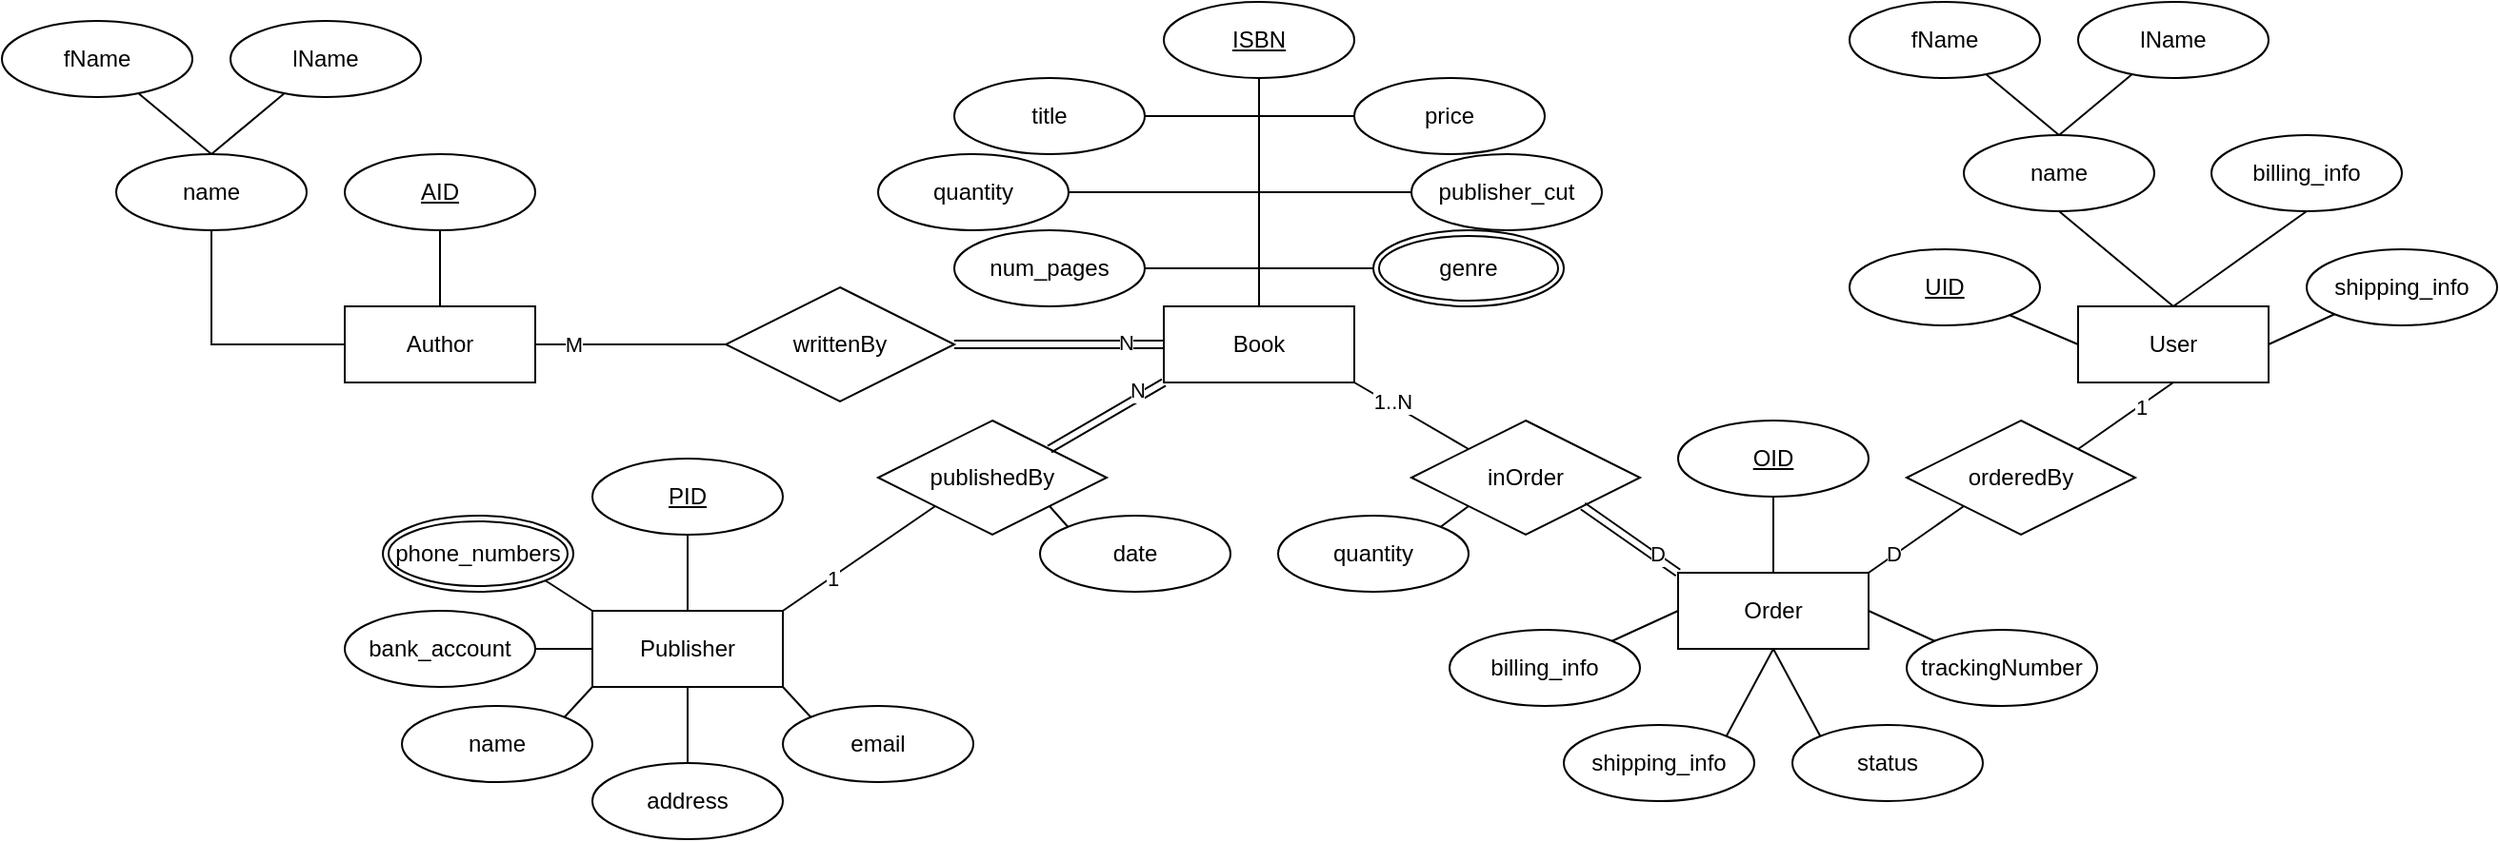 <mxfile version="20.6.0" type="github">
  <diagram id="R2lEEEUBdFMjLlhIrx00" name="Page-1">
    <mxGraphModel dx="2400" dy="866" grid="1" gridSize="10" guides="1" tooltips="1" connect="1" arrows="1" fold="1" page="1" pageScale="1" pageWidth="850" pageHeight="1100" math="0" shadow="0" extFonts="Permanent Marker^https://fonts.googleapis.com/css?family=Permanent+Marker">
      <root>
        <mxCell id="0" />
        <mxCell id="1" parent="0" />
        <mxCell id="OYz0_W6bgjCQPBCLh5iZ-115" style="edgeStyle=orthogonalEdgeStyle;rounded=0;orthogonalLoop=1;jettySize=auto;html=1;entryX=1;entryY=0.5;entryDx=0;entryDy=0;exitX=0;exitY=0.5;exitDx=0;exitDy=0;" parent="1" target="OYz0_W6bgjCQPBCLh5iZ-53" edge="1">
          <mxGeometry relative="1" as="geometry">
            <mxPoint y="235" as="sourcePoint" />
          </mxGeometry>
        </mxCell>
        <mxCell id="eZlCx2MeWJ_BJ4Fvh4Lm-1" value="Book" style="whiteSpace=wrap;html=1;align=center;" parent="1" vertex="1">
          <mxGeometry x="370" y="680" width="100" height="40" as="geometry" />
        </mxCell>
        <mxCell id="eZlCx2MeWJ_BJ4Fvh4Lm-9" style="edgeStyle=orthogonalEdgeStyle;rounded=0;orthogonalLoop=1;jettySize=auto;html=1;entryX=0.5;entryY=0;entryDx=0;entryDy=0;endArrow=none;endFill=0;" parent="1" source="eZlCx2MeWJ_BJ4Fvh4Lm-8" target="eZlCx2MeWJ_BJ4Fvh4Lm-1" edge="1">
          <mxGeometry relative="1" as="geometry" />
        </mxCell>
        <mxCell id="eZlCx2MeWJ_BJ4Fvh4Lm-8" value="ISBN" style="ellipse;whiteSpace=wrap;html=1;align=center;fontStyle=4;" parent="1" vertex="1">
          <mxGeometry x="370" y="520" width="100" height="40" as="geometry" />
        </mxCell>
        <mxCell id="eZlCx2MeWJ_BJ4Fvh4Lm-15" style="edgeStyle=orthogonalEdgeStyle;rounded=0;orthogonalLoop=1;jettySize=auto;html=1;entryX=0.5;entryY=0;entryDx=0;entryDy=0;endArrow=none;endFill=0;" parent="1" source="eZlCx2MeWJ_BJ4Fvh4Lm-14" target="eZlCx2MeWJ_BJ4Fvh4Lm-1" edge="1">
          <mxGeometry relative="1" as="geometry" />
        </mxCell>
        <mxCell id="eZlCx2MeWJ_BJ4Fvh4Lm-14" value="title" style="ellipse;whiteSpace=wrap;html=1;align=center;" parent="1" vertex="1">
          <mxGeometry x="260" y="560" width="100" height="40" as="geometry" />
        </mxCell>
        <mxCell id="eZlCx2MeWJ_BJ4Fvh4Lm-22" style="edgeStyle=orthogonalEdgeStyle;rounded=0;orthogonalLoop=1;jettySize=auto;html=1;entryX=0.5;entryY=0;entryDx=0;entryDy=0;endArrow=none;endFill=0;" parent="1" source="eZlCx2MeWJ_BJ4Fvh4Lm-16" target="eZlCx2MeWJ_BJ4Fvh4Lm-1" edge="1">
          <mxGeometry relative="1" as="geometry" />
        </mxCell>
        <mxCell id="eZlCx2MeWJ_BJ4Fvh4Lm-16" value="quantity" style="ellipse;whiteSpace=wrap;html=1;align=center;" parent="1" vertex="1">
          <mxGeometry x="220" y="600" width="100" height="40" as="geometry" />
        </mxCell>
        <mxCell id="eZlCx2MeWJ_BJ4Fvh4Lm-23" style="edgeStyle=orthogonalEdgeStyle;rounded=0;orthogonalLoop=1;jettySize=auto;html=1;entryX=0.5;entryY=0;entryDx=0;entryDy=0;endArrow=none;endFill=0;" parent="1" source="eZlCx2MeWJ_BJ4Fvh4Lm-17" target="eZlCx2MeWJ_BJ4Fvh4Lm-1" edge="1">
          <mxGeometry relative="1" as="geometry" />
        </mxCell>
        <mxCell id="eZlCx2MeWJ_BJ4Fvh4Lm-17" value="num_pages" style="ellipse;whiteSpace=wrap;html=1;align=center;" parent="1" vertex="1">
          <mxGeometry x="260" y="640" width="100" height="40" as="geometry" />
        </mxCell>
        <mxCell id="eZlCx2MeWJ_BJ4Fvh4Lm-26" style="edgeStyle=orthogonalEdgeStyle;rounded=0;orthogonalLoop=1;jettySize=auto;html=1;exitX=0;exitY=0.5;exitDx=0;exitDy=0;entryX=0.5;entryY=0;entryDx=0;entryDy=0;endArrow=none;endFill=0;" parent="1" source="eZlCx2MeWJ_BJ4Fvh4Lm-18" target="eZlCx2MeWJ_BJ4Fvh4Lm-1" edge="1">
          <mxGeometry relative="1" as="geometry" />
        </mxCell>
        <mxCell id="eZlCx2MeWJ_BJ4Fvh4Lm-18" value="price" style="ellipse;whiteSpace=wrap;html=1;align=center;" parent="1" vertex="1">
          <mxGeometry x="470" y="560" width="100" height="40" as="geometry" />
        </mxCell>
        <mxCell id="eZlCx2MeWJ_BJ4Fvh4Lm-27" style="edgeStyle=orthogonalEdgeStyle;rounded=0;orthogonalLoop=1;jettySize=auto;html=1;entryX=0.5;entryY=0;entryDx=0;entryDy=0;endArrow=none;endFill=0;" parent="1" source="eZlCx2MeWJ_BJ4Fvh4Lm-19" target="eZlCx2MeWJ_BJ4Fvh4Lm-1" edge="1">
          <mxGeometry relative="1" as="geometry" />
        </mxCell>
        <mxCell id="eZlCx2MeWJ_BJ4Fvh4Lm-19" value="publisher_cut" style="ellipse;whiteSpace=wrap;html=1;align=center;" parent="1" vertex="1">
          <mxGeometry x="500" y="600" width="100" height="40" as="geometry" />
        </mxCell>
        <mxCell id="eZlCx2MeWJ_BJ4Fvh4Lm-30" style="edgeStyle=orthogonalEdgeStyle;rounded=0;orthogonalLoop=1;jettySize=auto;html=1;entryX=0.5;entryY=0;entryDx=0;entryDy=0;endArrow=none;endFill=0;" parent="1" source="eZlCx2MeWJ_BJ4Fvh4Lm-29" target="eZlCx2MeWJ_BJ4Fvh4Lm-1" edge="1">
          <mxGeometry relative="1" as="geometry" />
        </mxCell>
        <mxCell id="eZlCx2MeWJ_BJ4Fvh4Lm-29" value="genre" style="ellipse;shape=doubleEllipse;margin=3;whiteSpace=wrap;html=1;align=center;" parent="1" vertex="1">
          <mxGeometry x="480" y="640" width="100" height="40" as="geometry" />
        </mxCell>
        <mxCell id="eZlCx2MeWJ_BJ4Fvh4Lm-35" style="edgeStyle=orthogonalEdgeStyle;rounded=0;orthogonalLoop=1;jettySize=auto;html=1;entryX=0;entryY=0.5;entryDx=0;entryDy=0;endArrow=none;endFill=0;shape=link;" parent="1" source="eZlCx2MeWJ_BJ4Fvh4Lm-33" target="eZlCx2MeWJ_BJ4Fvh4Lm-1" edge="1">
          <mxGeometry relative="1" as="geometry" />
        </mxCell>
        <mxCell id="eZlCx2MeWJ_BJ4Fvh4Lm-36" value="N" style="edgeLabel;html=1;align=center;verticalAlign=middle;resizable=0;points=[];" parent="eZlCx2MeWJ_BJ4Fvh4Lm-35" vertex="1" connectable="0">
          <mxGeometry x="0.625" y="1" relative="1" as="geometry">
            <mxPoint as="offset" />
          </mxGeometry>
        </mxCell>
        <mxCell id="eZlCx2MeWJ_BJ4Fvh4Lm-38" value="M" style="edgeStyle=orthogonalEdgeStyle;rounded=0;orthogonalLoop=1;jettySize=auto;html=1;entryX=1;entryY=0.5;entryDx=0;entryDy=0;endArrow=none;endFill=0;align=center;labelPosition=left;verticalLabelPosition=middle;verticalAlign=middle;" parent="1" source="eZlCx2MeWJ_BJ4Fvh4Lm-33" target="eZlCx2MeWJ_BJ4Fvh4Lm-37" edge="1">
          <mxGeometry x="0.6" relative="1" as="geometry">
            <mxPoint as="offset" />
          </mxGeometry>
        </mxCell>
        <mxCell id="eZlCx2MeWJ_BJ4Fvh4Lm-33" value="writtenBy" style="shape=rhombus;perimeter=rhombusPerimeter;whiteSpace=wrap;html=1;align=center;" parent="1" vertex="1">
          <mxGeometry x="140" y="670" width="120" height="60" as="geometry" />
        </mxCell>
        <mxCell id="QsgEbr8Qqqc9Bh_z871q-5" style="edgeStyle=orthogonalEdgeStyle;rounded=0;orthogonalLoop=1;jettySize=auto;html=1;exitX=0.5;exitY=0;exitDx=0;exitDy=0;entryX=0.5;entryY=1;entryDx=0;entryDy=0;endArrow=none;endFill=0;" edge="1" parent="1" source="eZlCx2MeWJ_BJ4Fvh4Lm-37" target="QsgEbr8Qqqc9Bh_z871q-1">
          <mxGeometry relative="1" as="geometry" />
        </mxCell>
        <mxCell id="QsgEbr8Qqqc9Bh_z871q-10" value="" style="edgeStyle=orthogonalEdgeStyle;rounded=0;orthogonalLoop=1;jettySize=auto;html=1;endArrow=none;endFill=0;" edge="1" parent="1" source="eZlCx2MeWJ_BJ4Fvh4Lm-37" target="QsgEbr8Qqqc9Bh_z871q-1">
          <mxGeometry relative="1" as="geometry" />
        </mxCell>
        <mxCell id="QsgEbr8Qqqc9Bh_z871q-13" style="edgeStyle=orthogonalEdgeStyle;rounded=0;orthogonalLoop=1;jettySize=auto;html=1;entryX=0.5;entryY=1;entryDx=0;entryDy=0;endArrow=none;endFill=0;" edge="1" parent="1" source="eZlCx2MeWJ_BJ4Fvh4Lm-37" target="QsgEbr8Qqqc9Bh_z871q-35">
          <mxGeometry relative="1" as="geometry">
            <mxPoint x="-130" y="640" as="targetPoint" />
          </mxGeometry>
        </mxCell>
        <mxCell id="eZlCx2MeWJ_BJ4Fvh4Lm-37" value="Author" style="whiteSpace=wrap;html=1;align=center;" parent="1" vertex="1">
          <mxGeometry x="-60" y="680" width="100" height="40" as="geometry" />
        </mxCell>
        <mxCell id="eZlCx2MeWJ_BJ4Fvh4Lm-39" value="publishedBy" style="shape=rhombus;perimeter=rhombusPerimeter;whiteSpace=wrap;html=1;align=center;" parent="1" vertex="1">
          <mxGeometry x="220" y="740" width="120" height="60" as="geometry" />
        </mxCell>
        <mxCell id="eZlCx2MeWJ_BJ4Fvh4Lm-41" value="" style="shape=link;html=1;rounded=0;endArrow=none;endFill=0;exitX=1;exitY=0;exitDx=0;exitDy=0;entryX=0;entryY=1;entryDx=0;entryDy=0;" parent="1" source="eZlCx2MeWJ_BJ4Fvh4Lm-39" target="eZlCx2MeWJ_BJ4Fvh4Lm-1" edge="1">
          <mxGeometry relative="1" as="geometry">
            <mxPoint x="230" y="840" as="sourcePoint" />
            <mxPoint x="390" y="840" as="targetPoint" />
          </mxGeometry>
        </mxCell>
        <mxCell id="eZlCx2MeWJ_BJ4Fvh4Lm-50" value="N" style="edgeLabel;html=1;align=center;verticalAlign=middle;resizable=0;points=[];" parent="eZlCx2MeWJ_BJ4Fvh4Lm-41" vertex="1" connectable="0">
          <mxGeometry x="0.601" y="4" relative="1" as="geometry">
            <mxPoint as="offset" />
          </mxGeometry>
        </mxCell>
        <mxCell id="QsgEbr8Qqqc9Bh_z871q-32" style="edgeStyle=none;rounded=0;orthogonalLoop=1;jettySize=auto;html=1;exitX=0.5;exitY=0;exitDx=0;exitDy=0;entryX=0.5;entryY=1;entryDx=0;entryDy=0;endArrow=none;endFill=0;" edge="1" parent="1" source="eZlCx2MeWJ_BJ4Fvh4Lm-43" target="QsgEbr8Qqqc9Bh_z871q-18">
          <mxGeometry relative="1" as="geometry" />
        </mxCell>
        <mxCell id="eZlCx2MeWJ_BJ4Fvh4Lm-43" value="Publisher" style="whiteSpace=wrap;html=1;align=center;" parent="1" vertex="1">
          <mxGeometry x="70" y="840" width="100" height="40" as="geometry" />
        </mxCell>
        <mxCell id="eZlCx2MeWJ_BJ4Fvh4Lm-45" value="1" style="endArrow=none;html=1;rounded=0;exitX=0;exitY=1;exitDx=0;exitDy=0;entryX=1;entryY=0;entryDx=0;entryDy=0;" parent="1" source="eZlCx2MeWJ_BJ4Fvh4Lm-39" target="eZlCx2MeWJ_BJ4Fvh4Lm-43" edge="1">
          <mxGeometry x="0.357" y="1" relative="1" as="geometry">
            <mxPoint x="230" y="840" as="sourcePoint" />
            <mxPoint x="390" y="840" as="targetPoint" />
            <mxPoint as="offset" />
          </mxGeometry>
        </mxCell>
        <mxCell id="eZlCx2MeWJ_BJ4Fvh4Lm-47" value="inOrder" style="shape=rhombus;perimeter=rhombusPerimeter;whiteSpace=wrap;html=1;align=center;" parent="1" vertex="1">
          <mxGeometry x="500" y="740" width="120" height="60" as="geometry" />
        </mxCell>
        <mxCell id="eZlCx2MeWJ_BJ4Fvh4Lm-48" value="1..N" style="endArrow=none;html=1;rounded=0;exitX=0;exitY=0;exitDx=0;exitDy=0;entryX=1;entryY=1;entryDx=0;entryDy=0;" parent="1" source="eZlCx2MeWJ_BJ4Fvh4Lm-47" target="eZlCx2MeWJ_BJ4Fvh4Lm-1" edge="1">
          <mxGeometry x="0.357" y="-1" relative="1" as="geometry">
            <mxPoint x="480" y="720" as="sourcePoint" />
            <mxPoint x="640" y="720" as="targetPoint" />
            <mxPoint as="offset" />
          </mxGeometry>
        </mxCell>
        <mxCell id="eZlCx2MeWJ_BJ4Fvh4Lm-52" value="D" style="rounded=0;orthogonalLoop=1;jettySize=auto;html=1;entryX=1;entryY=1;entryDx=0;entryDy=0;endArrow=none;endFill=0;shape=link;exitX=0;exitY=0;exitDx=0;exitDy=0;" parent="1" source="eZlCx2MeWJ_BJ4Fvh4Lm-51" edge="1" target="eZlCx2MeWJ_BJ4Fvh4Lm-47">
          <mxGeometry x="-0.517" y="-2" relative="1" as="geometry">
            <mxPoint x="720" y="780" as="sourcePoint" />
            <mxPoint x="591" y="795" as="targetPoint" />
            <Array as="points" />
            <mxPoint as="offset" />
          </mxGeometry>
        </mxCell>
        <mxCell id="QsgEbr8Qqqc9Bh_z871q-43" style="edgeStyle=none;rounded=0;orthogonalLoop=1;jettySize=auto;html=1;exitX=0.5;exitY=1;exitDx=0;exitDy=0;entryX=0.5;entryY=0;entryDx=0;entryDy=0;endArrow=none;endFill=0;" edge="1" parent="1" source="eZlCx2MeWJ_BJ4Fvh4Lm-51" target="QsgEbr8Qqqc9Bh_z871q-38">
          <mxGeometry relative="1" as="geometry" />
        </mxCell>
        <mxCell id="eZlCx2MeWJ_BJ4Fvh4Lm-51" value="Order" style="whiteSpace=wrap;html=1;align=center;" parent="1" vertex="1">
          <mxGeometry x="640" y="820" width="100" height="40" as="geometry" />
        </mxCell>
        <mxCell id="eZlCx2MeWJ_BJ4Fvh4Lm-54" value="D" style="edgeStyle=none;rounded=0;orthogonalLoop=1;jettySize=auto;html=1;exitX=0;exitY=1;exitDx=0;exitDy=0;entryX=1;entryY=0;entryDx=0;entryDy=0;endArrow=none;endFill=0;" parent="1" source="eZlCx2MeWJ_BJ4Fvh4Lm-53" target="eZlCx2MeWJ_BJ4Fvh4Lm-51" edge="1">
          <mxGeometry x="0.469" y="-1" relative="1" as="geometry">
            <mxPoint as="offset" />
          </mxGeometry>
        </mxCell>
        <mxCell id="eZlCx2MeWJ_BJ4Fvh4Lm-53" value="orderedBy" style="shape=rhombus;perimeter=rhombusPerimeter;whiteSpace=wrap;html=1;align=center;" parent="1" vertex="1">
          <mxGeometry x="760" y="740" width="120" height="60" as="geometry" />
        </mxCell>
        <mxCell id="eZlCx2MeWJ_BJ4Fvh4Lm-57" value="1" style="edgeStyle=none;rounded=0;orthogonalLoop=1;jettySize=auto;html=1;endArrow=none;endFill=0;exitX=0.5;exitY=1;exitDx=0;exitDy=0;entryX=1;entryY=0;entryDx=0;entryDy=0;" parent="1" source="eZlCx2MeWJ_BJ4Fvh4Lm-55" target="eZlCx2MeWJ_BJ4Fvh4Lm-53" edge="1">
          <mxGeometry x="-0.287" y="1" relative="1" as="geometry">
            <mxPoint as="offset" />
          </mxGeometry>
        </mxCell>
        <mxCell id="eZlCx2MeWJ_BJ4Fvh4Lm-68" style="edgeStyle=none;rounded=0;orthogonalLoop=1;jettySize=auto;html=1;exitX=0;exitY=0.5;exitDx=0;exitDy=0;endArrow=none;endFill=0;" parent="1" source="eZlCx2MeWJ_BJ4Fvh4Lm-55" target="eZlCx2MeWJ_BJ4Fvh4Lm-59" edge="1">
          <mxGeometry relative="1" as="geometry" />
        </mxCell>
        <mxCell id="eZlCx2MeWJ_BJ4Fvh4Lm-69" style="edgeStyle=none;rounded=0;orthogonalLoop=1;jettySize=auto;html=1;exitX=0.5;exitY=0;exitDx=0;exitDy=0;entryX=0.5;entryY=1;entryDx=0;entryDy=0;endArrow=none;endFill=0;" parent="1" source="eZlCx2MeWJ_BJ4Fvh4Lm-55" target="eZlCx2MeWJ_BJ4Fvh4Lm-60" edge="1">
          <mxGeometry relative="1" as="geometry" />
        </mxCell>
        <mxCell id="eZlCx2MeWJ_BJ4Fvh4Lm-70" style="edgeStyle=none;rounded=0;orthogonalLoop=1;jettySize=auto;html=1;exitX=0.5;exitY=0;exitDx=0;exitDy=0;entryX=0.5;entryY=1;entryDx=0;entryDy=0;endArrow=none;endFill=0;" parent="1" source="eZlCx2MeWJ_BJ4Fvh4Lm-55" target="eZlCx2MeWJ_BJ4Fvh4Lm-66" edge="1">
          <mxGeometry relative="1" as="geometry" />
        </mxCell>
        <mxCell id="eZlCx2MeWJ_BJ4Fvh4Lm-71" style="edgeStyle=none;rounded=0;orthogonalLoop=1;jettySize=auto;html=1;exitX=1;exitY=0.5;exitDx=0;exitDy=0;entryX=0;entryY=1;entryDx=0;entryDy=0;endArrow=none;endFill=0;" parent="1" source="eZlCx2MeWJ_BJ4Fvh4Lm-55" target="eZlCx2MeWJ_BJ4Fvh4Lm-67" edge="1">
          <mxGeometry relative="1" as="geometry" />
        </mxCell>
        <mxCell id="eZlCx2MeWJ_BJ4Fvh4Lm-55" value="User" style="whiteSpace=wrap;html=1;align=center;" parent="1" vertex="1">
          <mxGeometry x="850" y="680" width="100" height="40" as="geometry" />
        </mxCell>
        <mxCell id="eZlCx2MeWJ_BJ4Fvh4Lm-59" value="UID" style="ellipse;whiteSpace=wrap;html=1;align=center;fontStyle=4;" parent="1" vertex="1">
          <mxGeometry x="730" y="650" width="100" height="40" as="geometry" />
        </mxCell>
        <mxCell id="eZlCx2MeWJ_BJ4Fvh4Lm-63" value="" style="edgeStyle=none;rounded=0;orthogonalLoop=1;jettySize=auto;html=1;endArrow=none;endFill=0;exitX=0.5;exitY=0;exitDx=0;exitDy=0;" parent="1" source="eZlCx2MeWJ_BJ4Fvh4Lm-60" target="eZlCx2MeWJ_BJ4Fvh4Lm-61" edge="1">
          <mxGeometry relative="1" as="geometry" />
        </mxCell>
        <mxCell id="eZlCx2MeWJ_BJ4Fvh4Lm-65" style="edgeStyle=none;rounded=0;orthogonalLoop=1;jettySize=auto;html=1;exitX=0.5;exitY=0;exitDx=0;exitDy=0;endArrow=none;endFill=0;" parent="1" source="eZlCx2MeWJ_BJ4Fvh4Lm-60" target="eZlCx2MeWJ_BJ4Fvh4Lm-64" edge="1">
          <mxGeometry relative="1" as="geometry" />
        </mxCell>
        <mxCell id="eZlCx2MeWJ_BJ4Fvh4Lm-60" value="name" style="ellipse;whiteSpace=wrap;html=1;align=center;" parent="1" vertex="1">
          <mxGeometry x="790" y="590" width="100" height="40" as="geometry" />
        </mxCell>
        <mxCell id="eZlCx2MeWJ_BJ4Fvh4Lm-61" value="fName" style="ellipse;whiteSpace=wrap;html=1;align=center;" parent="1" vertex="1">
          <mxGeometry x="730" y="520" width="100" height="40" as="geometry" />
        </mxCell>
        <mxCell id="eZlCx2MeWJ_BJ4Fvh4Lm-64" value="lName" style="ellipse;whiteSpace=wrap;html=1;align=center;" parent="1" vertex="1">
          <mxGeometry x="850" y="520" width="100" height="40" as="geometry" />
        </mxCell>
        <mxCell id="eZlCx2MeWJ_BJ4Fvh4Lm-66" value="billing_info" style="ellipse;whiteSpace=wrap;html=1;align=center;" parent="1" vertex="1">
          <mxGeometry x="920" y="590" width="100" height="40" as="geometry" />
        </mxCell>
        <mxCell id="eZlCx2MeWJ_BJ4Fvh4Lm-67" value="shipping_info" style="ellipse;whiteSpace=wrap;html=1;align=center;" parent="1" vertex="1">
          <mxGeometry x="970" y="650" width="100" height="40" as="geometry" />
        </mxCell>
        <mxCell id="eZlCx2MeWJ_BJ4Fvh4Lm-73" style="edgeStyle=none;rounded=0;orthogonalLoop=1;jettySize=auto;html=1;exitX=1;exitY=0;exitDx=0;exitDy=0;entryX=0;entryY=1;entryDx=0;entryDy=0;endArrow=none;endFill=0;" parent="1" source="eZlCx2MeWJ_BJ4Fvh4Lm-72" target="eZlCx2MeWJ_BJ4Fvh4Lm-47" edge="1">
          <mxGeometry relative="1" as="geometry" />
        </mxCell>
        <mxCell id="eZlCx2MeWJ_BJ4Fvh4Lm-72" value="quantity" style="ellipse;whiteSpace=wrap;html=1;align=center;" parent="1" vertex="1">
          <mxGeometry x="430" y="790" width="100" height="40" as="geometry" />
        </mxCell>
        <mxCell id="QsgEbr8Qqqc9Bh_z871q-1" value="AID" style="ellipse;whiteSpace=wrap;html=1;align=center;fontStyle=4;" vertex="1" parent="1">
          <mxGeometry x="-60" y="600" width="100" height="40" as="geometry" />
        </mxCell>
        <mxCell id="QsgEbr8Qqqc9Bh_z871q-18" value="PID" style="ellipse;whiteSpace=wrap;html=1;align=center;fontStyle=4;" vertex="1" parent="1">
          <mxGeometry x="70" y="760" width="100" height="40" as="geometry" />
        </mxCell>
        <mxCell id="QsgEbr8Qqqc9Bh_z871q-29" style="edgeStyle=none;rounded=0;orthogonalLoop=1;jettySize=auto;html=1;exitX=1;exitY=1;exitDx=0;exitDy=0;entryX=0;entryY=0;entryDx=0;entryDy=0;endArrow=none;endFill=0;" edge="1" parent="1" source="QsgEbr8Qqqc9Bh_z871q-20" target="eZlCx2MeWJ_BJ4Fvh4Lm-43">
          <mxGeometry relative="1" as="geometry" />
        </mxCell>
        <mxCell id="QsgEbr8Qqqc9Bh_z871q-20" value="phone_numbers" style="ellipse;shape=doubleEllipse;margin=3;whiteSpace=wrap;html=1;align=center;" vertex="1" parent="1">
          <mxGeometry x="-40" y="790" width="100" height="40" as="geometry" />
        </mxCell>
        <mxCell id="QsgEbr8Qqqc9Bh_z871q-28" style="edgeStyle=none;rounded=0;orthogonalLoop=1;jettySize=auto;html=1;exitX=1;exitY=0.5;exitDx=0;exitDy=0;entryX=0;entryY=0.5;entryDx=0;entryDy=0;endArrow=none;endFill=0;" edge="1" parent="1" source="QsgEbr8Qqqc9Bh_z871q-21" target="eZlCx2MeWJ_BJ4Fvh4Lm-43">
          <mxGeometry relative="1" as="geometry" />
        </mxCell>
        <mxCell id="QsgEbr8Qqqc9Bh_z871q-21" value="bank_account" style="ellipse;whiteSpace=wrap;html=1;align=center;" vertex="1" parent="1">
          <mxGeometry x="-60" y="840" width="100" height="40" as="geometry" />
        </mxCell>
        <mxCell id="QsgEbr8Qqqc9Bh_z871q-31" style="edgeStyle=none;rounded=0;orthogonalLoop=1;jettySize=auto;html=1;exitX=1;exitY=0;exitDx=0;exitDy=0;entryX=0;entryY=1;entryDx=0;entryDy=0;endArrow=none;endFill=0;" edge="1" parent="1" source="QsgEbr8Qqqc9Bh_z871q-22" target="eZlCx2MeWJ_BJ4Fvh4Lm-43">
          <mxGeometry relative="1" as="geometry" />
        </mxCell>
        <mxCell id="QsgEbr8Qqqc9Bh_z871q-22" value="name" style="ellipse;whiteSpace=wrap;html=1;align=center;" vertex="1" parent="1">
          <mxGeometry x="-30" y="890" width="100" height="40" as="geometry" />
        </mxCell>
        <mxCell id="QsgEbr8Qqqc9Bh_z871q-26" style="edgeStyle=none;rounded=0;orthogonalLoop=1;jettySize=auto;html=1;exitX=0.5;exitY=0;exitDx=0;exitDy=0;entryX=0.5;entryY=1;entryDx=0;entryDy=0;endArrow=none;endFill=0;" edge="1" parent="1" source="QsgEbr8Qqqc9Bh_z871q-23" target="eZlCx2MeWJ_BJ4Fvh4Lm-43">
          <mxGeometry relative="1" as="geometry" />
        </mxCell>
        <mxCell id="QsgEbr8Qqqc9Bh_z871q-23" value="address" style="ellipse;whiteSpace=wrap;html=1;align=center;" vertex="1" parent="1">
          <mxGeometry x="70" y="920" width="100" height="40" as="geometry" />
        </mxCell>
        <mxCell id="QsgEbr8Qqqc9Bh_z871q-30" style="edgeStyle=none;rounded=0;orthogonalLoop=1;jettySize=auto;html=1;exitX=0;exitY=0;exitDx=0;exitDy=0;entryX=1;entryY=1;entryDx=0;entryDy=0;endArrow=none;endFill=0;" edge="1" parent="1" source="QsgEbr8Qqqc9Bh_z871q-24" target="eZlCx2MeWJ_BJ4Fvh4Lm-43">
          <mxGeometry relative="1" as="geometry" />
        </mxCell>
        <mxCell id="QsgEbr8Qqqc9Bh_z871q-24" value="email" style="ellipse;whiteSpace=wrap;html=1;align=center;" vertex="1" parent="1">
          <mxGeometry x="170" y="890" width="100" height="40" as="geometry" />
        </mxCell>
        <mxCell id="QsgEbr8Qqqc9Bh_z871q-33" value="" style="edgeStyle=none;rounded=0;orthogonalLoop=1;jettySize=auto;html=1;endArrow=none;endFill=0;exitX=0.5;exitY=0;exitDx=0;exitDy=0;" edge="1" source="QsgEbr8Qqqc9Bh_z871q-35" target="QsgEbr8Qqqc9Bh_z871q-37" parent="1">
          <mxGeometry relative="1" as="geometry" />
        </mxCell>
        <mxCell id="QsgEbr8Qqqc9Bh_z871q-34" style="edgeStyle=none;rounded=0;orthogonalLoop=1;jettySize=auto;html=1;exitX=0.5;exitY=0;exitDx=0;exitDy=0;endArrow=none;endFill=0;" edge="1" source="QsgEbr8Qqqc9Bh_z871q-35" target="QsgEbr8Qqqc9Bh_z871q-36" parent="1">
          <mxGeometry relative="1" as="geometry" />
        </mxCell>
        <mxCell id="QsgEbr8Qqqc9Bh_z871q-35" value="name" style="ellipse;whiteSpace=wrap;html=1;align=center;" vertex="1" parent="1">
          <mxGeometry x="-180" y="600" width="100" height="40" as="geometry" />
        </mxCell>
        <mxCell id="QsgEbr8Qqqc9Bh_z871q-36" value="lName" style="ellipse;whiteSpace=wrap;html=1;align=center;" vertex="1" parent="1">
          <mxGeometry x="-120" y="530" width="100" height="40" as="geometry" />
        </mxCell>
        <mxCell id="QsgEbr8Qqqc9Bh_z871q-37" value="fName" style="ellipse;whiteSpace=wrap;html=1;align=center;" vertex="1" parent="1">
          <mxGeometry x="-240" y="530" width="100" height="40" as="geometry" />
        </mxCell>
        <mxCell id="QsgEbr8Qqqc9Bh_z871q-38" value="OID" style="ellipse;whiteSpace=wrap;html=1;align=center;fontStyle=4;" vertex="1" parent="1">
          <mxGeometry x="640" y="740" width="100" height="40" as="geometry" />
        </mxCell>
        <mxCell id="QsgEbr8Qqqc9Bh_z871q-44" style="edgeStyle=none;rounded=0;orthogonalLoop=1;jettySize=auto;html=1;exitX=0;exitY=0;exitDx=0;exitDy=0;entryX=0.5;entryY=1;entryDx=0;entryDy=0;endArrow=none;endFill=0;" edge="1" parent="1" source="QsgEbr8Qqqc9Bh_z871q-39" target="eZlCx2MeWJ_BJ4Fvh4Lm-51">
          <mxGeometry relative="1" as="geometry" />
        </mxCell>
        <mxCell id="QsgEbr8Qqqc9Bh_z871q-39" value="status" style="ellipse;whiteSpace=wrap;html=1;align=center;" vertex="1" parent="1">
          <mxGeometry x="700" y="900" width="100" height="40" as="geometry" />
        </mxCell>
        <mxCell id="QsgEbr8Qqqc9Bh_z871q-45" style="edgeStyle=none;rounded=0;orthogonalLoop=1;jettySize=auto;html=1;exitX=0;exitY=0;exitDx=0;exitDy=0;entryX=1;entryY=0.5;entryDx=0;entryDy=0;endArrow=none;endFill=0;" edge="1" parent="1" source="QsgEbr8Qqqc9Bh_z871q-40" target="eZlCx2MeWJ_BJ4Fvh4Lm-51">
          <mxGeometry relative="1" as="geometry" />
        </mxCell>
        <mxCell id="QsgEbr8Qqqc9Bh_z871q-40" value="trackingNumber" style="ellipse;whiteSpace=wrap;html=1;align=center;" vertex="1" parent="1">
          <mxGeometry x="760" y="850" width="100" height="40" as="geometry" />
        </mxCell>
        <mxCell id="QsgEbr8Qqqc9Bh_z871q-48" style="edgeStyle=none;rounded=0;orthogonalLoop=1;jettySize=auto;html=1;exitX=1;exitY=0;exitDx=0;exitDy=0;entryX=0.5;entryY=1;entryDx=0;entryDy=0;endArrow=none;endFill=0;" edge="1" parent="1" source="QsgEbr8Qqqc9Bh_z871q-41" target="eZlCx2MeWJ_BJ4Fvh4Lm-51">
          <mxGeometry relative="1" as="geometry" />
        </mxCell>
        <mxCell id="QsgEbr8Qqqc9Bh_z871q-41" value="shipping_info" style="ellipse;whiteSpace=wrap;html=1;align=center;" vertex="1" parent="1">
          <mxGeometry x="580" y="900" width="100" height="40" as="geometry" />
        </mxCell>
        <mxCell id="QsgEbr8Qqqc9Bh_z871q-51" style="edgeStyle=none;rounded=0;orthogonalLoop=1;jettySize=auto;html=1;exitX=1;exitY=0;exitDx=0;exitDy=0;entryX=0;entryY=0.5;entryDx=0;entryDy=0;endArrow=none;endFill=0;" edge="1" parent="1" source="QsgEbr8Qqqc9Bh_z871q-42" target="eZlCx2MeWJ_BJ4Fvh4Lm-51">
          <mxGeometry relative="1" as="geometry" />
        </mxCell>
        <mxCell id="QsgEbr8Qqqc9Bh_z871q-42" value="billing_info" style="ellipse;whiteSpace=wrap;html=1;align=center;" vertex="1" parent="1">
          <mxGeometry x="520" y="850" width="100" height="40" as="geometry" />
        </mxCell>
        <mxCell id="QsgEbr8Qqqc9Bh_z871q-53" style="edgeStyle=none;rounded=0;orthogonalLoop=1;jettySize=auto;html=1;exitX=0;exitY=0;exitDx=0;exitDy=0;entryX=1;entryY=1;entryDx=0;entryDy=0;endArrow=none;endFill=0;" edge="1" parent="1" source="QsgEbr8Qqqc9Bh_z871q-52" target="eZlCx2MeWJ_BJ4Fvh4Lm-39">
          <mxGeometry relative="1" as="geometry" />
        </mxCell>
        <mxCell id="QsgEbr8Qqqc9Bh_z871q-52" value="date" style="ellipse;whiteSpace=wrap;html=1;align=center;" vertex="1" parent="1">
          <mxGeometry x="305" y="790" width="100" height="40" as="geometry" />
        </mxCell>
        <mxCell id="QsgEbr8Qqqc9Bh_z871q-55" style="edgeStyle=orthogonalEdgeStyle;rounded=0;orthogonalLoop=1;jettySize=auto;html=1;exitX=0;exitY=0.5;exitDx=0;exitDy=0;entryX=1;entryY=0.5;entryDx=0;entryDy=0;endArrow=classic;endFill=1;" edge="1" parent="1" target="OYz0_W6bgjCQPBCLh5iZ-11">
          <mxGeometry relative="1" as="geometry">
            <mxPoint x="320" y="265" as="sourcePoint" />
          </mxGeometry>
        </mxCell>
      </root>
    </mxGraphModel>
  </diagram>
</mxfile>

